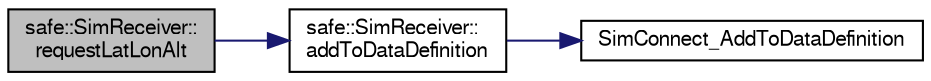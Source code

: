 digraph "safe::SimReceiver::requestLatLonAlt"
{
  bgcolor="transparent";
  edge [fontname="FreeSans",fontsize="10",labelfontname="FreeSans",labelfontsize="10"];
  node [fontname="FreeSans",fontsize="10",shape=record];
  rankdir="LR";
  Node1 [label="safe::SimReceiver::\lrequestLatLonAlt",height=0.2,width=0.4,color="black", fillcolor="grey75", style="filled" fontcolor="black"];
  Node1 -> Node2 [color="midnightblue",fontsize="10",style="solid",fontname="FreeSans"];
  Node2 [label="safe::SimReceiver::\laddToDataDefinition",height=0.2,width=0.4,color="black",URL="$classsafe_1_1SimReceiver.html#a91ad507eac008590af87bb286f30b42a"];
  Node2 -> Node3 [color="midnightblue",fontsize="10",style="solid",fontname="FreeSans"];
  Node3 [label="SimConnect_AddToDataDefinition",height=0.2,width=0.4,color="black",URL="$SimConnect_8h.html#a2dceb52226912fe345b113f1bb98f849"];
}
